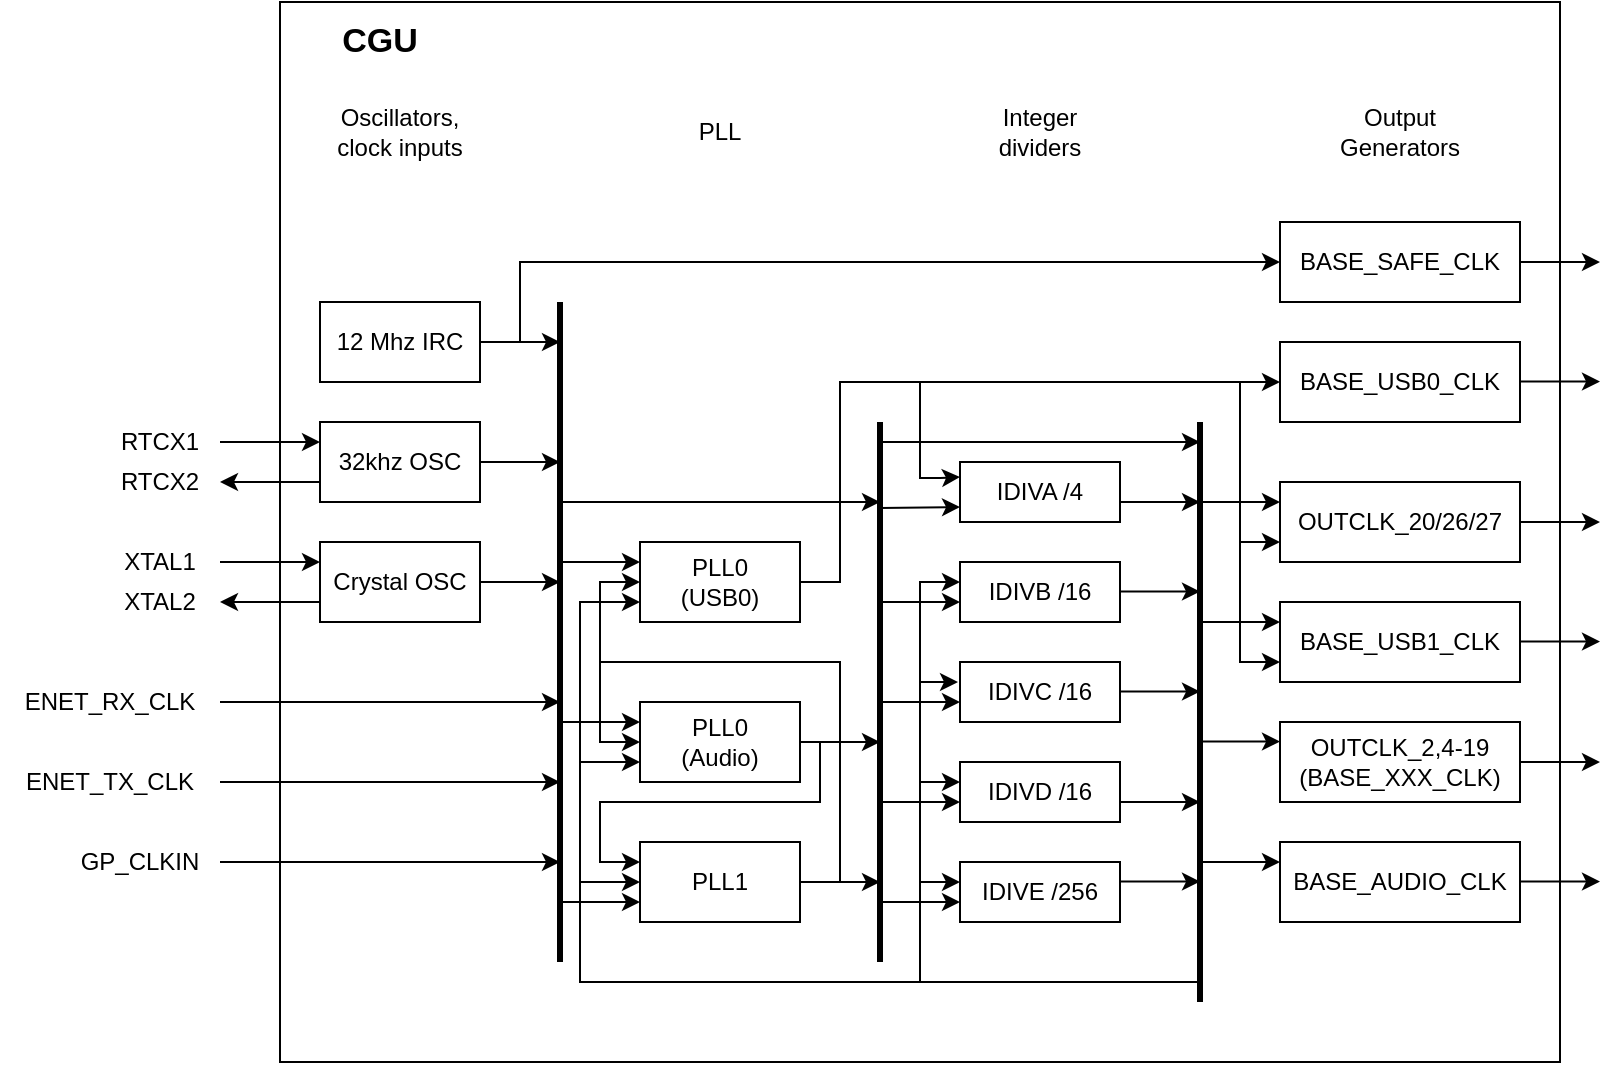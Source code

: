 <mxfile version="21.3.7" type="device">
  <diagram name="Page-1" id="Ykn6fCs7R53dlBmZqiaC">
    <mxGraphModel dx="1831" dy="655" grid="1" gridSize="10" guides="1" tooltips="1" connect="1" arrows="1" fold="1" page="1" pageScale="1" pageWidth="827" pageHeight="1169" math="0" shadow="0">
      <root>
        <mxCell id="0" />
        <mxCell id="1" parent="0" />
        <mxCell id="7u24lXifAWU-JLkf1JbA-72" value="" style="rounded=0;whiteSpace=wrap;html=1;" vertex="1" parent="1">
          <mxGeometry x="100" y="90" width="640" height="530" as="geometry" />
        </mxCell>
        <mxCell id="7u24lXifAWU-JLkf1JbA-5" value="" style="endArrow=none;html=1;rounded=0;strokeWidth=3;" edge="1" parent="1">
          <mxGeometry width="50" height="50" relative="1" as="geometry">
            <mxPoint x="240" y="570" as="sourcePoint" />
            <mxPoint x="240" y="240" as="targetPoint" />
          </mxGeometry>
        </mxCell>
        <mxCell id="7u24lXifAWU-JLkf1JbA-25" style="edgeStyle=orthogonalEdgeStyle;rounded=0;orthogonalLoop=1;jettySize=auto;html=1;" edge="1" parent="1" source="7u24lXifAWU-JLkf1JbA-6">
          <mxGeometry relative="1" as="geometry">
            <mxPoint x="240" y="260" as="targetPoint" />
          </mxGeometry>
        </mxCell>
        <mxCell id="7u24lXifAWU-JLkf1JbA-26" style="edgeStyle=orthogonalEdgeStyle;rounded=0;orthogonalLoop=1;jettySize=auto;html=1;entryX=0;entryY=0.5;entryDx=0;entryDy=0;" edge="1" parent="1" source="7u24lXifAWU-JLkf1JbA-6" target="7u24lXifAWU-JLkf1JbA-19">
          <mxGeometry relative="1" as="geometry">
            <Array as="points">
              <mxPoint x="220" y="260" />
              <mxPoint x="220" y="220" />
            </Array>
          </mxGeometry>
        </mxCell>
        <mxCell id="7u24lXifAWU-JLkf1JbA-6" value="12 Mhz IRC" style="rounded=0;whiteSpace=wrap;html=1;" vertex="1" parent="1">
          <mxGeometry x="120" y="240" width="80" height="40" as="geometry" />
        </mxCell>
        <mxCell id="7u24lXifAWU-JLkf1JbA-27" style="edgeStyle=orthogonalEdgeStyle;rounded=0;orthogonalLoop=1;jettySize=auto;html=1;" edge="1" parent="1" source="7u24lXifAWU-JLkf1JbA-7">
          <mxGeometry relative="1" as="geometry">
            <mxPoint x="240" y="320" as="targetPoint" />
          </mxGeometry>
        </mxCell>
        <mxCell id="7u24lXifAWU-JLkf1JbA-7" value="32khz OSC" style="rounded=0;whiteSpace=wrap;html=1;" vertex="1" parent="1">
          <mxGeometry x="120" y="300" width="80" height="40" as="geometry" />
        </mxCell>
        <mxCell id="7u24lXifAWU-JLkf1JbA-28" style="edgeStyle=orthogonalEdgeStyle;rounded=0;orthogonalLoop=1;jettySize=auto;html=1;" edge="1" parent="1" source="7u24lXifAWU-JLkf1JbA-8">
          <mxGeometry relative="1" as="geometry">
            <mxPoint x="240" y="380" as="targetPoint" />
          </mxGeometry>
        </mxCell>
        <mxCell id="7u24lXifAWU-JLkf1JbA-8" value="Crystal OSC" style="rounded=0;whiteSpace=wrap;html=1;" vertex="1" parent="1">
          <mxGeometry x="120" y="360" width="80" height="40" as="geometry" />
        </mxCell>
        <mxCell id="7u24lXifAWU-JLkf1JbA-38" style="edgeStyle=orthogonalEdgeStyle;rounded=0;orthogonalLoop=1;jettySize=auto;html=1;entryX=0;entryY=0.5;entryDx=0;entryDy=0;" edge="1" parent="1" source="7u24lXifAWU-JLkf1JbA-9" target="7u24lXifAWU-JLkf1JbA-20">
          <mxGeometry relative="1" as="geometry">
            <Array as="points">
              <mxPoint x="380" y="380" />
              <mxPoint x="380" y="280" />
            </Array>
          </mxGeometry>
        </mxCell>
        <mxCell id="7u24lXifAWU-JLkf1JbA-9" value="PLL0&lt;br&gt;(USB0)" style="rounded=0;whiteSpace=wrap;html=1;" vertex="1" parent="1">
          <mxGeometry x="280" y="360" width="80" height="40" as="geometry" />
        </mxCell>
        <mxCell id="7u24lXifAWU-JLkf1JbA-39" style="edgeStyle=orthogonalEdgeStyle;rounded=0;orthogonalLoop=1;jettySize=auto;html=1;" edge="1" parent="1" source="7u24lXifAWU-JLkf1JbA-10">
          <mxGeometry relative="1" as="geometry">
            <mxPoint x="400.0" y="460" as="targetPoint" />
          </mxGeometry>
        </mxCell>
        <mxCell id="7u24lXifAWU-JLkf1JbA-10" value="PLL0&lt;br&gt;(Audio)" style="rounded=0;whiteSpace=wrap;html=1;" vertex="1" parent="1">
          <mxGeometry x="280" y="440" width="80" height="40" as="geometry" />
        </mxCell>
        <mxCell id="7u24lXifAWU-JLkf1JbA-40" style="edgeStyle=orthogonalEdgeStyle;rounded=0;orthogonalLoop=1;jettySize=auto;html=1;" edge="1" parent="1" source="7u24lXifAWU-JLkf1JbA-11">
          <mxGeometry relative="1" as="geometry">
            <mxPoint x="400.0" y="530" as="targetPoint" />
          </mxGeometry>
        </mxCell>
        <mxCell id="7u24lXifAWU-JLkf1JbA-41" style="edgeStyle=orthogonalEdgeStyle;rounded=0;orthogonalLoop=1;jettySize=auto;html=1;entryX=0;entryY=0.5;entryDx=0;entryDy=0;" edge="1" parent="1" target="7u24lXifAWU-JLkf1JbA-9">
          <mxGeometry relative="1" as="geometry">
            <mxPoint x="380" y="530" as="sourcePoint" />
            <Array as="points">
              <mxPoint x="380" y="420" />
              <mxPoint x="260" y="420" />
              <mxPoint x="260" y="380" />
            </Array>
          </mxGeometry>
        </mxCell>
        <mxCell id="7u24lXifAWU-JLkf1JbA-11" value="PLL1" style="rounded=0;whiteSpace=wrap;html=1;" vertex="1" parent="1">
          <mxGeometry x="280" y="510" width="80" height="40" as="geometry" />
        </mxCell>
        <mxCell id="7u24lXifAWU-JLkf1JbA-12" value="" style="endArrow=none;html=1;rounded=0;strokeWidth=3;" edge="1" parent="1">
          <mxGeometry width="50" height="50" relative="1" as="geometry">
            <mxPoint x="400" y="570" as="sourcePoint" />
            <mxPoint x="400" y="300" as="targetPoint" />
          </mxGeometry>
        </mxCell>
        <mxCell id="7u24lXifAWU-JLkf1JbA-13" value="IDIVA /4" style="rounded=0;whiteSpace=wrap;html=1;" vertex="1" parent="1">
          <mxGeometry x="440" y="320" width="80" height="30" as="geometry" />
        </mxCell>
        <mxCell id="7u24lXifAWU-JLkf1JbA-14" value="IDIVB /16" style="rounded=0;whiteSpace=wrap;html=1;" vertex="1" parent="1">
          <mxGeometry x="440" y="370" width="80" height="30" as="geometry" />
        </mxCell>
        <mxCell id="7u24lXifAWU-JLkf1JbA-15" value="IDIVC /16" style="rounded=0;whiteSpace=wrap;html=1;" vertex="1" parent="1">
          <mxGeometry x="440" y="420" width="80" height="30" as="geometry" />
        </mxCell>
        <mxCell id="7u24lXifAWU-JLkf1JbA-16" value="IDIVD /16" style="rounded=0;whiteSpace=wrap;html=1;" vertex="1" parent="1">
          <mxGeometry x="440" y="470" width="80" height="30" as="geometry" />
        </mxCell>
        <mxCell id="7u24lXifAWU-JLkf1JbA-17" value="IDIVE /256" style="rounded=0;whiteSpace=wrap;html=1;" vertex="1" parent="1">
          <mxGeometry x="440" y="520" width="80" height="30" as="geometry" />
        </mxCell>
        <mxCell id="7u24lXifAWU-JLkf1JbA-18" value="" style="endArrow=none;html=1;rounded=0;strokeWidth=3;" edge="1" parent="1">
          <mxGeometry width="50" height="50" relative="1" as="geometry">
            <mxPoint x="560" y="590" as="sourcePoint" />
            <mxPoint x="560" y="300" as="targetPoint" />
          </mxGeometry>
        </mxCell>
        <mxCell id="7u24lXifAWU-JLkf1JbA-19" value="BASE_SAFE_CLK" style="rounded=0;whiteSpace=wrap;html=1;" vertex="1" parent="1">
          <mxGeometry x="600" y="200" width="120" height="40" as="geometry" />
        </mxCell>
        <mxCell id="7u24lXifAWU-JLkf1JbA-20" value="BASE_USB0_CLK" style="rounded=0;whiteSpace=wrap;html=1;" vertex="1" parent="1">
          <mxGeometry x="600" y="260" width="120" height="40" as="geometry" />
        </mxCell>
        <mxCell id="7u24lXifAWU-JLkf1JbA-21" value="OUTCLK_20/26/27" style="rounded=0;whiteSpace=wrap;html=1;" vertex="1" parent="1">
          <mxGeometry x="600" y="330" width="120" height="40" as="geometry" />
        </mxCell>
        <mxCell id="7u24lXifAWU-JLkf1JbA-22" value="BASE_USB1_CLK" style="rounded=0;whiteSpace=wrap;html=1;" vertex="1" parent="1">
          <mxGeometry x="600" y="390" width="120" height="40" as="geometry" />
        </mxCell>
        <mxCell id="7u24lXifAWU-JLkf1JbA-23" value="OUTCLK_2,4-19&lt;br&gt;(BASE_XXX_CLK)" style="rounded=0;whiteSpace=wrap;html=1;" vertex="1" parent="1">
          <mxGeometry x="600" y="450" width="120" height="40" as="geometry" />
        </mxCell>
        <mxCell id="7u24lXifAWU-JLkf1JbA-24" value="BASE_AUDIO_CLK" style="rounded=0;whiteSpace=wrap;html=1;" vertex="1" parent="1">
          <mxGeometry x="600" y="510" width="120" height="40" as="geometry" />
        </mxCell>
        <mxCell id="7u24lXifAWU-JLkf1JbA-29" value="" style="endArrow=classic;html=1;rounded=0;" edge="1" parent="1">
          <mxGeometry width="50" height="50" relative="1" as="geometry">
            <mxPoint x="70" y="310" as="sourcePoint" />
            <mxPoint x="120" y="310" as="targetPoint" />
          </mxGeometry>
        </mxCell>
        <mxCell id="7u24lXifAWU-JLkf1JbA-31" value="" style="endArrow=classic;html=1;rounded=0;" edge="1" parent="1">
          <mxGeometry width="50" height="50" relative="1" as="geometry">
            <mxPoint x="70" y="370" as="sourcePoint" />
            <mxPoint x="120" y="370" as="targetPoint" />
          </mxGeometry>
        </mxCell>
        <mxCell id="7u24lXifAWU-JLkf1JbA-32" value="" style="endArrow=classic;html=1;rounded=0;exitX=0;exitY=0.75;exitDx=0;exitDy=0;" edge="1" parent="1" source="7u24lXifAWU-JLkf1JbA-8">
          <mxGeometry width="50" height="50" relative="1" as="geometry">
            <mxPoint x="50" y="440" as="sourcePoint" />
            <mxPoint x="70" y="390" as="targetPoint" />
          </mxGeometry>
        </mxCell>
        <mxCell id="7u24lXifAWU-JLkf1JbA-33" value="" style="endArrow=classic;html=1;rounded=0;exitX=0;exitY=0.75;exitDx=0;exitDy=0;" edge="1" parent="1">
          <mxGeometry width="50" height="50" relative="1" as="geometry">
            <mxPoint x="120" y="330" as="sourcePoint" />
            <mxPoint x="70" y="330" as="targetPoint" />
          </mxGeometry>
        </mxCell>
        <mxCell id="7u24lXifAWU-JLkf1JbA-34" value="" style="endArrow=classic;html=1;rounded=0;" edge="1" parent="1">
          <mxGeometry width="50" height="50" relative="1" as="geometry">
            <mxPoint x="240" y="340" as="sourcePoint" />
            <mxPoint x="400" y="340" as="targetPoint" />
          </mxGeometry>
        </mxCell>
        <mxCell id="7u24lXifAWU-JLkf1JbA-35" value="" style="endArrow=classic;html=1;rounded=0;entryX=0;entryY=0.25;entryDx=0;entryDy=0;" edge="1" parent="1" target="7u24lXifAWU-JLkf1JbA-9">
          <mxGeometry width="50" height="50" relative="1" as="geometry">
            <mxPoint x="240" y="370" as="sourcePoint" />
            <mxPoint x="200" y="450" as="targetPoint" />
          </mxGeometry>
        </mxCell>
        <mxCell id="7u24lXifAWU-JLkf1JbA-36" value="" style="endArrow=classic;html=1;rounded=0;entryX=0;entryY=0.25;entryDx=0;entryDy=0;" edge="1" parent="1">
          <mxGeometry width="50" height="50" relative="1" as="geometry">
            <mxPoint x="240" y="450" as="sourcePoint" />
            <mxPoint x="280" y="450" as="targetPoint" />
          </mxGeometry>
        </mxCell>
        <mxCell id="7u24lXifAWU-JLkf1JbA-37" value="" style="endArrow=classic;html=1;rounded=0;entryX=0;entryY=0.25;entryDx=0;entryDy=0;" edge="1" parent="1">
          <mxGeometry width="50" height="50" relative="1" as="geometry">
            <mxPoint x="240" y="540" as="sourcePoint" />
            <mxPoint x="280" y="540" as="targetPoint" />
          </mxGeometry>
        </mxCell>
        <mxCell id="7u24lXifAWU-JLkf1JbA-42" value="" style="endArrow=classic;html=1;rounded=0;entryX=0;entryY=0.5;entryDx=0;entryDy=0;" edge="1" parent="1" target="7u24lXifAWU-JLkf1JbA-10">
          <mxGeometry width="50" height="50" relative="1" as="geometry">
            <mxPoint x="260" y="420" as="sourcePoint" />
            <mxPoint x="320" y="580" as="targetPoint" />
            <Array as="points">
              <mxPoint x="260" y="460" />
            </Array>
          </mxGeometry>
        </mxCell>
        <mxCell id="7u24lXifAWU-JLkf1JbA-43" value="" style="endArrow=classic;html=1;rounded=0;entryX=0;entryY=0.25;entryDx=0;entryDy=0;" edge="1" parent="1" target="7u24lXifAWU-JLkf1JbA-11">
          <mxGeometry width="50" height="50" relative="1" as="geometry">
            <mxPoint x="370" y="460" as="sourcePoint" />
            <mxPoint x="420" y="570" as="targetPoint" />
            <Array as="points">
              <mxPoint x="370" y="490" />
              <mxPoint x="280" y="490" />
              <mxPoint x="260" y="490" />
              <mxPoint x="260" y="520" />
            </Array>
          </mxGeometry>
        </mxCell>
        <mxCell id="7u24lXifAWU-JLkf1JbA-44" value="" style="endArrow=classic;html=1;rounded=0;entryX=0;entryY=0.25;entryDx=0;entryDy=0;" edge="1" parent="1" target="7u24lXifAWU-JLkf1JbA-13">
          <mxGeometry width="50" height="50" relative="1" as="geometry">
            <mxPoint x="420" y="280" as="sourcePoint" />
            <mxPoint x="440" y="570" as="targetPoint" />
            <Array as="points">
              <mxPoint x="420" y="328" />
              <mxPoint x="430" y="328" />
            </Array>
          </mxGeometry>
        </mxCell>
        <mxCell id="7u24lXifAWU-JLkf1JbA-45" value="" style="endArrow=classic;html=1;rounded=0;entryX=0;entryY=0.75;entryDx=0;entryDy=0;" edge="1" parent="1" target="7u24lXifAWU-JLkf1JbA-13">
          <mxGeometry width="50" height="50" relative="1" as="geometry">
            <mxPoint x="400" y="343" as="sourcePoint" />
            <mxPoint x="430" y="360" as="targetPoint" />
          </mxGeometry>
        </mxCell>
        <mxCell id="7u24lXifAWU-JLkf1JbA-46" value="" style="endArrow=classic;html=1;rounded=0;entryX=0;entryY=0.75;entryDx=0;entryDy=0;" edge="1" parent="1">
          <mxGeometry width="50" height="50" relative="1" as="geometry">
            <mxPoint x="400" y="390" as="sourcePoint" />
            <mxPoint x="440" y="390" as="targetPoint" />
          </mxGeometry>
        </mxCell>
        <mxCell id="7u24lXifAWU-JLkf1JbA-47" value="" style="endArrow=classic;html=1;rounded=0;entryX=0;entryY=0.75;entryDx=0;entryDy=0;" edge="1" parent="1">
          <mxGeometry width="50" height="50" relative="1" as="geometry">
            <mxPoint x="400" y="440" as="sourcePoint" />
            <mxPoint x="440" y="440" as="targetPoint" />
          </mxGeometry>
        </mxCell>
        <mxCell id="7u24lXifAWU-JLkf1JbA-48" value="" style="endArrow=classic;html=1;rounded=0;entryX=0;entryY=0.75;entryDx=0;entryDy=0;" edge="1" parent="1">
          <mxGeometry width="50" height="50" relative="1" as="geometry">
            <mxPoint x="400" y="490" as="sourcePoint" />
            <mxPoint x="440" y="490" as="targetPoint" />
          </mxGeometry>
        </mxCell>
        <mxCell id="7u24lXifAWU-JLkf1JbA-49" value="" style="endArrow=classic;html=1;rounded=0;entryX=0;entryY=0.75;entryDx=0;entryDy=0;" edge="1" parent="1">
          <mxGeometry width="50" height="50" relative="1" as="geometry">
            <mxPoint x="400" y="540" as="sourcePoint" />
            <mxPoint x="440" y="540" as="targetPoint" />
          </mxGeometry>
        </mxCell>
        <mxCell id="7u24lXifAWU-JLkf1JbA-50" value="" style="endArrow=classic;html=1;rounded=0;" edge="1" parent="1">
          <mxGeometry width="50" height="50" relative="1" as="geometry">
            <mxPoint x="400" y="310" as="sourcePoint" />
            <mxPoint x="560" y="310" as="targetPoint" />
          </mxGeometry>
        </mxCell>
        <mxCell id="7u24lXifAWU-JLkf1JbA-51" value="" style="endArrow=classic;html=1;rounded=0;entryX=0;entryY=0.75;entryDx=0;entryDy=0;" edge="1" parent="1">
          <mxGeometry width="50" height="50" relative="1" as="geometry">
            <mxPoint x="520" y="340" as="sourcePoint" />
            <mxPoint x="560" y="340" as="targetPoint" />
          </mxGeometry>
        </mxCell>
        <mxCell id="7u24lXifAWU-JLkf1JbA-52" value="" style="endArrow=classic;html=1;rounded=0;entryX=0;entryY=0.75;entryDx=0;entryDy=0;" edge="1" parent="1">
          <mxGeometry width="50" height="50" relative="1" as="geometry">
            <mxPoint x="520" y="384.79" as="sourcePoint" />
            <mxPoint x="560" y="384.79" as="targetPoint" />
          </mxGeometry>
        </mxCell>
        <mxCell id="7u24lXifAWU-JLkf1JbA-53" value="" style="endArrow=classic;html=1;rounded=0;entryX=0;entryY=0.75;entryDx=0;entryDy=0;" edge="1" parent="1">
          <mxGeometry width="50" height="50" relative="1" as="geometry">
            <mxPoint x="520" y="434.79" as="sourcePoint" />
            <mxPoint x="560" y="434.79" as="targetPoint" />
          </mxGeometry>
        </mxCell>
        <mxCell id="7u24lXifAWU-JLkf1JbA-54" value="" style="endArrow=classic;html=1;rounded=0;entryX=0;entryY=0.75;entryDx=0;entryDy=0;" edge="1" parent="1">
          <mxGeometry width="50" height="50" relative="1" as="geometry">
            <mxPoint x="520" y="490" as="sourcePoint" />
            <mxPoint x="560" y="490" as="targetPoint" />
          </mxGeometry>
        </mxCell>
        <mxCell id="7u24lXifAWU-JLkf1JbA-55" value="" style="endArrow=classic;html=1;rounded=0;entryX=0;entryY=0.75;entryDx=0;entryDy=0;" edge="1" parent="1">
          <mxGeometry width="50" height="50" relative="1" as="geometry">
            <mxPoint x="520" y="529.79" as="sourcePoint" />
            <mxPoint x="560" y="529.79" as="targetPoint" />
          </mxGeometry>
        </mxCell>
        <mxCell id="7u24lXifAWU-JLkf1JbA-56" value="" style="endArrow=classic;html=1;rounded=0;entryX=0;entryY=0.5;entryDx=0;entryDy=0;" edge="1" parent="1" target="7u24lXifAWU-JLkf1JbA-11">
          <mxGeometry width="50" height="50" relative="1" as="geometry">
            <mxPoint x="560" y="580" as="sourcePoint" />
            <mxPoint x="370" y="590" as="targetPoint" />
            <Array as="points">
              <mxPoint x="250" y="580" />
              <mxPoint x="250" y="530" />
            </Array>
          </mxGeometry>
        </mxCell>
        <mxCell id="7u24lXifAWU-JLkf1JbA-57" value="" style="endArrow=classic;html=1;rounded=0;" edge="1" parent="1">
          <mxGeometry width="50" height="50" relative="1" as="geometry">
            <mxPoint x="250" y="530" as="sourcePoint" />
            <mxPoint x="280" y="470" as="targetPoint" />
            <Array as="points">
              <mxPoint x="250" y="470" />
            </Array>
          </mxGeometry>
        </mxCell>
        <mxCell id="7u24lXifAWU-JLkf1JbA-58" value="" style="endArrow=classic;html=1;rounded=0;entryX=0;entryY=0.75;entryDx=0;entryDy=0;" edge="1" parent="1" target="7u24lXifAWU-JLkf1JbA-9">
          <mxGeometry width="50" height="50" relative="1" as="geometry">
            <mxPoint x="250" y="470" as="sourcePoint" />
            <mxPoint x="330" y="430" as="targetPoint" />
            <Array as="points">
              <mxPoint x="250" y="390" />
            </Array>
          </mxGeometry>
        </mxCell>
        <mxCell id="7u24lXifAWU-JLkf1JbA-61" value="" style="endArrow=classic;html=1;rounded=0;" edge="1" parent="1">
          <mxGeometry width="50" height="50" relative="1" as="geometry">
            <mxPoint x="420" y="580" as="sourcePoint" />
            <mxPoint x="439" y="430" as="targetPoint" />
            <Array as="points">
              <mxPoint x="420" y="430" />
            </Array>
          </mxGeometry>
        </mxCell>
        <mxCell id="7u24lXifAWU-JLkf1JbA-62" value="" style="endArrow=classic;html=1;rounded=0;" edge="1" parent="1">
          <mxGeometry width="50" height="50" relative="1" as="geometry">
            <mxPoint x="420" y="530" as="sourcePoint" />
            <mxPoint x="440" y="530" as="targetPoint" />
          </mxGeometry>
        </mxCell>
        <mxCell id="7u24lXifAWU-JLkf1JbA-63" value="" style="endArrow=classic;html=1;rounded=0;" edge="1" parent="1">
          <mxGeometry width="50" height="50" relative="1" as="geometry">
            <mxPoint x="420" y="480" as="sourcePoint" />
            <mxPoint x="440" y="480" as="targetPoint" />
          </mxGeometry>
        </mxCell>
        <mxCell id="7u24lXifAWU-JLkf1JbA-64" value="" style="endArrow=classic;html=1;rounded=0;" edge="1" parent="1">
          <mxGeometry width="50" height="50" relative="1" as="geometry">
            <mxPoint x="420" y="430" as="sourcePoint" />
            <mxPoint x="440" y="380" as="targetPoint" />
            <Array as="points">
              <mxPoint x="420" y="380" />
            </Array>
          </mxGeometry>
        </mxCell>
        <mxCell id="7u24lXifAWU-JLkf1JbA-66" value="" style="endArrow=classic;html=1;rounded=0;entryX=0;entryY=0.75;entryDx=0;entryDy=0;" edge="1" parent="1" target="7u24lXifAWU-JLkf1JbA-22">
          <mxGeometry width="50" height="50" relative="1" as="geometry">
            <mxPoint x="580" y="280" as="sourcePoint" />
            <mxPoint x="790" y="310" as="targetPoint" />
            <Array as="points">
              <mxPoint x="580" y="420" />
            </Array>
          </mxGeometry>
        </mxCell>
        <mxCell id="7u24lXifAWU-JLkf1JbA-67" value="" style="endArrow=classic;html=1;rounded=0;" edge="1" parent="1">
          <mxGeometry width="50" height="50" relative="1" as="geometry">
            <mxPoint x="580" y="360" as="sourcePoint" />
            <mxPoint x="600" y="360" as="targetPoint" />
          </mxGeometry>
        </mxCell>
        <mxCell id="7u24lXifAWU-JLkf1JbA-68" value="" style="endArrow=classic;html=1;rounded=0;" edge="1" parent="1">
          <mxGeometry width="50" height="50" relative="1" as="geometry">
            <mxPoint x="560" y="400" as="sourcePoint" />
            <mxPoint x="600" y="400" as="targetPoint" />
          </mxGeometry>
        </mxCell>
        <mxCell id="7u24lXifAWU-JLkf1JbA-69" value="" style="endArrow=classic;html=1;rounded=0;" edge="1" parent="1">
          <mxGeometry width="50" height="50" relative="1" as="geometry">
            <mxPoint x="560" y="340" as="sourcePoint" />
            <mxPoint x="600" y="340" as="targetPoint" />
          </mxGeometry>
        </mxCell>
        <mxCell id="7u24lXifAWU-JLkf1JbA-70" value="" style="endArrow=classic;html=1;rounded=0;" edge="1" parent="1">
          <mxGeometry width="50" height="50" relative="1" as="geometry">
            <mxPoint x="560" y="459.79" as="sourcePoint" />
            <mxPoint x="600" y="459.79" as="targetPoint" />
          </mxGeometry>
        </mxCell>
        <mxCell id="7u24lXifAWU-JLkf1JbA-71" value="" style="endArrow=classic;html=1;rounded=0;" edge="1" parent="1">
          <mxGeometry width="50" height="50" relative="1" as="geometry">
            <mxPoint x="560" y="520" as="sourcePoint" />
            <mxPoint x="600" y="520" as="targetPoint" />
          </mxGeometry>
        </mxCell>
        <mxCell id="7u24lXifAWU-JLkf1JbA-73" value="&lt;b&gt;&lt;font style=&quot;font-size: 17px;&quot;&gt;CGU&lt;/font&gt;&lt;/b&gt;" style="text;html=1;strokeColor=none;fillColor=none;align=center;verticalAlign=middle;whiteSpace=wrap;rounded=0;" vertex="1" parent="1">
          <mxGeometry x="100" y="90" width="100" height="40" as="geometry" />
        </mxCell>
        <mxCell id="7u24lXifAWU-JLkf1JbA-74" value="" style="endArrow=classic;html=1;rounded=0;" edge="1" parent="1">
          <mxGeometry width="50" height="50" relative="1" as="geometry">
            <mxPoint x="70" y="440" as="sourcePoint" />
            <mxPoint x="240" y="440" as="targetPoint" />
          </mxGeometry>
        </mxCell>
        <mxCell id="7u24lXifAWU-JLkf1JbA-76" value="" style="endArrow=classic;html=1;rounded=0;" edge="1" parent="1">
          <mxGeometry width="50" height="50" relative="1" as="geometry">
            <mxPoint x="70" y="480" as="sourcePoint" />
            <mxPoint x="240" y="480" as="targetPoint" />
          </mxGeometry>
        </mxCell>
        <mxCell id="7u24lXifAWU-JLkf1JbA-77" value="" style="endArrow=classic;html=1;rounded=0;" edge="1" parent="1">
          <mxGeometry width="50" height="50" relative="1" as="geometry">
            <mxPoint x="70" y="520" as="sourcePoint" />
            <mxPoint x="240" y="520" as="targetPoint" />
          </mxGeometry>
        </mxCell>
        <mxCell id="7u24lXifAWU-JLkf1JbA-78" value="Oscillators,&lt;br&gt;clock inputs" style="text;html=1;strokeColor=none;fillColor=none;align=center;verticalAlign=middle;whiteSpace=wrap;rounded=0;" vertex="1" parent="1">
          <mxGeometry x="120" y="140" width="80" height="30" as="geometry" />
        </mxCell>
        <mxCell id="7u24lXifAWU-JLkf1JbA-79" value="PLL" style="text;html=1;strokeColor=none;fillColor=none;align=center;verticalAlign=middle;whiteSpace=wrap;rounded=0;" vertex="1" parent="1">
          <mxGeometry x="280" y="140" width="80" height="30" as="geometry" />
        </mxCell>
        <mxCell id="7u24lXifAWU-JLkf1JbA-80" value="Integer&lt;br&gt;dividers" style="text;html=1;strokeColor=none;fillColor=none;align=center;verticalAlign=middle;whiteSpace=wrap;rounded=0;" vertex="1" parent="1">
          <mxGeometry x="440" y="140" width="80" height="30" as="geometry" />
        </mxCell>
        <mxCell id="7u24lXifAWU-JLkf1JbA-81" value="Output&lt;br&gt;Generators" style="text;html=1;strokeColor=none;fillColor=none;align=center;verticalAlign=middle;whiteSpace=wrap;rounded=0;" vertex="1" parent="1">
          <mxGeometry x="620" y="140" width="80" height="30" as="geometry" />
        </mxCell>
        <mxCell id="7u24lXifAWU-JLkf1JbA-82" value="" style="endArrow=classic;html=1;rounded=0;exitX=1;exitY=0.5;exitDx=0;exitDy=0;" edge="1" parent="1" source="7u24lXifAWU-JLkf1JbA-19">
          <mxGeometry width="50" height="50" relative="1" as="geometry">
            <mxPoint x="770" y="210" as="sourcePoint" />
            <mxPoint x="760" y="220" as="targetPoint" />
          </mxGeometry>
        </mxCell>
        <mxCell id="7u24lXifAWU-JLkf1JbA-83" value="" style="endArrow=classic;html=1;rounded=0;exitX=1;exitY=0.5;exitDx=0;exitDy=0;" edge="1" parent="1">
          <mxGeometry width="50" height="50" relative="1" as="geometry">
            <mxPoint x="720" y="279.79" as="sourcePoint" />
            <mxPoint x="760" y="279.79" as="targetPoint" />
          </mxGeometry>
        </mxCell>
        <mxCell id="7u24lXifAWU-JLkf1JbA-84" value="" style="endArrow=classic;html=1;rounded=0;exitX=1;exitY=0.5;exitDx=0;exitDy=0;" edge="1" parent="1">
          <mxGeometry width="50" height="50" relative="1" as="geometry">
            <mxPoint x="720" y="350" as="sourcePoint" />
            <mxPoint x="760" y="350" as="targetPoint" />
          </mxGeometry>
        </mxCell>
        <mxCell id="7u24lXifAWU-JLkf1JbA-85" value="" style="endArrow=classic;html=1;rounded=0;exitX=1;exitY=0.5;exitDx=0;exitDy=0;" edge="1" parent="1">
          <mxGeometry width="50" height="50" relative="1" as="geometry">
            <mxPoint x="720" y="409.79" as="sourcePoint" />
            <mxPoint x="760" y="409.79" as="targetPoint" />
          </mxGeometry>
        </mxCell>
        <mxCell id="7u24lXifAWU-JLkf1JbA-86" value="" style="endArrow=classic;html=1;rounded=0;exitX=1;exitY=0.5;exitDx=0;exitDy=0;" edge="1" parent="1">
          <mxGeometry width="50" height="50" relative="1" as="geometry">
            <mxPoint x="720" y="470.0" as="sourcePoint" />
            <mxPoint x="760" y="470.0" as="targetPoint" />
          </mxGeometry>
        </mxCell>
        <mxCell id="7u24lXifAWU-JLkf1JbA-87" value="" style="endArrow=classic;html=1;rounded=0;exitX=1;exitY=0.5;exitDx=0;exitDy=0;" edge="1" parent="1">
          <mxGeometry width="50" height="50" relative="1" as="geometry">
            <mxPoint x="720" y="529.79" as="sourcePoint" />
            <mxPoint x="760" y="529.79" as="targetPoint" />
          </mxGeometry>
        </mxCell>
        <mxCell id="7u24lXifAWU-JLkf1JbA-88" value="RTCX1" style="text;html=1;strokeColor=none;fillColor=none;align=center;verticalAlign=middle;whiteSpace=wrap;rounded=0;" vertex="1" parent="1">
          <mxGeometry x="10" y="300" width="60" height="20" as="geometry" />
        </mxCell>
        <mxCell id="7u24lXifAWU-JLkf1JbA-89" value="RTCX2" style="text;html=1;strokeColor=none;fillColor=none;align=center;verticalAlign=middle;whiteSpace=wrap;rounded=0;" vertex="1" parent="1">
          <mxGeometry x="10" y="320" width="60" height="20" as="geometry" />
        </mxCell>
        <mxCell id="7u24lXifAWU-JLkf1JbA-90" value="XTAL1" style="text;html=1;strokeColor=none;fillColor=none;align=center;verticalAlign=middle;whiteSpace=wrap;rounded=0;" vertex="1" parent="1">
          <mxGeometry x="10" y="360" width="60" height="20" as="geometry" />
        </mxCell>
        <mxCell id="7u24lXifAWU-JLkf1JbA-91" value="XTAL2" style="text;html=1;strokeColor=none;fillColor=none;align=center;verticalAlign=middle;whiteSpace=wrap;rounded=0;" vertex="1" parent="1">
          <mxGeometry x="10" y="380" width="60" height="20" as="geometry" />
        </mxCell>
        <mxCell id="7u24lXifAWU-JLkf1JbA-92" value="ENET_RX_CLK" style="text;html=1;strokeColor=none;fillColor=none;align=center;verticalAlign=middle;whiteSpace=wrap;rounded=0;" vertex="1" parent="1">
          <mxGeometry x="-40" y="430" width="110" height="20" as="geometry" />
        </mxCell>
        <mxCell id="7u24lXifAWU-JLkf1JbA-93" value="ENET_TX_CLK" style="text;html=1;strokeColor=none;fillColor=none;align=center;verticalAlign=middle;whiteSpace=wrap;rounded=0;" vertex="1" parent="1">
          <mxGeometry x="-40" y="470" width="110" height="20" as="geometry" />
        </mxCell>
        <mxCell id="7u24lXifAWU-JLkf1JbA-94" value="GP_CLKIN" style="text;html=1;strokeColor=none;fillColor=none;align=center;verticalAlign=middle;whiteSpace=wrap;rounded=0;" vertex="1" parent="1">
          <mxGeometry x="-10" y="510" width="80" height="20" as="geometry" />
        </mxCell>
      </root>
    </mxGraphModel>
  </diagram>
</mxfile>
